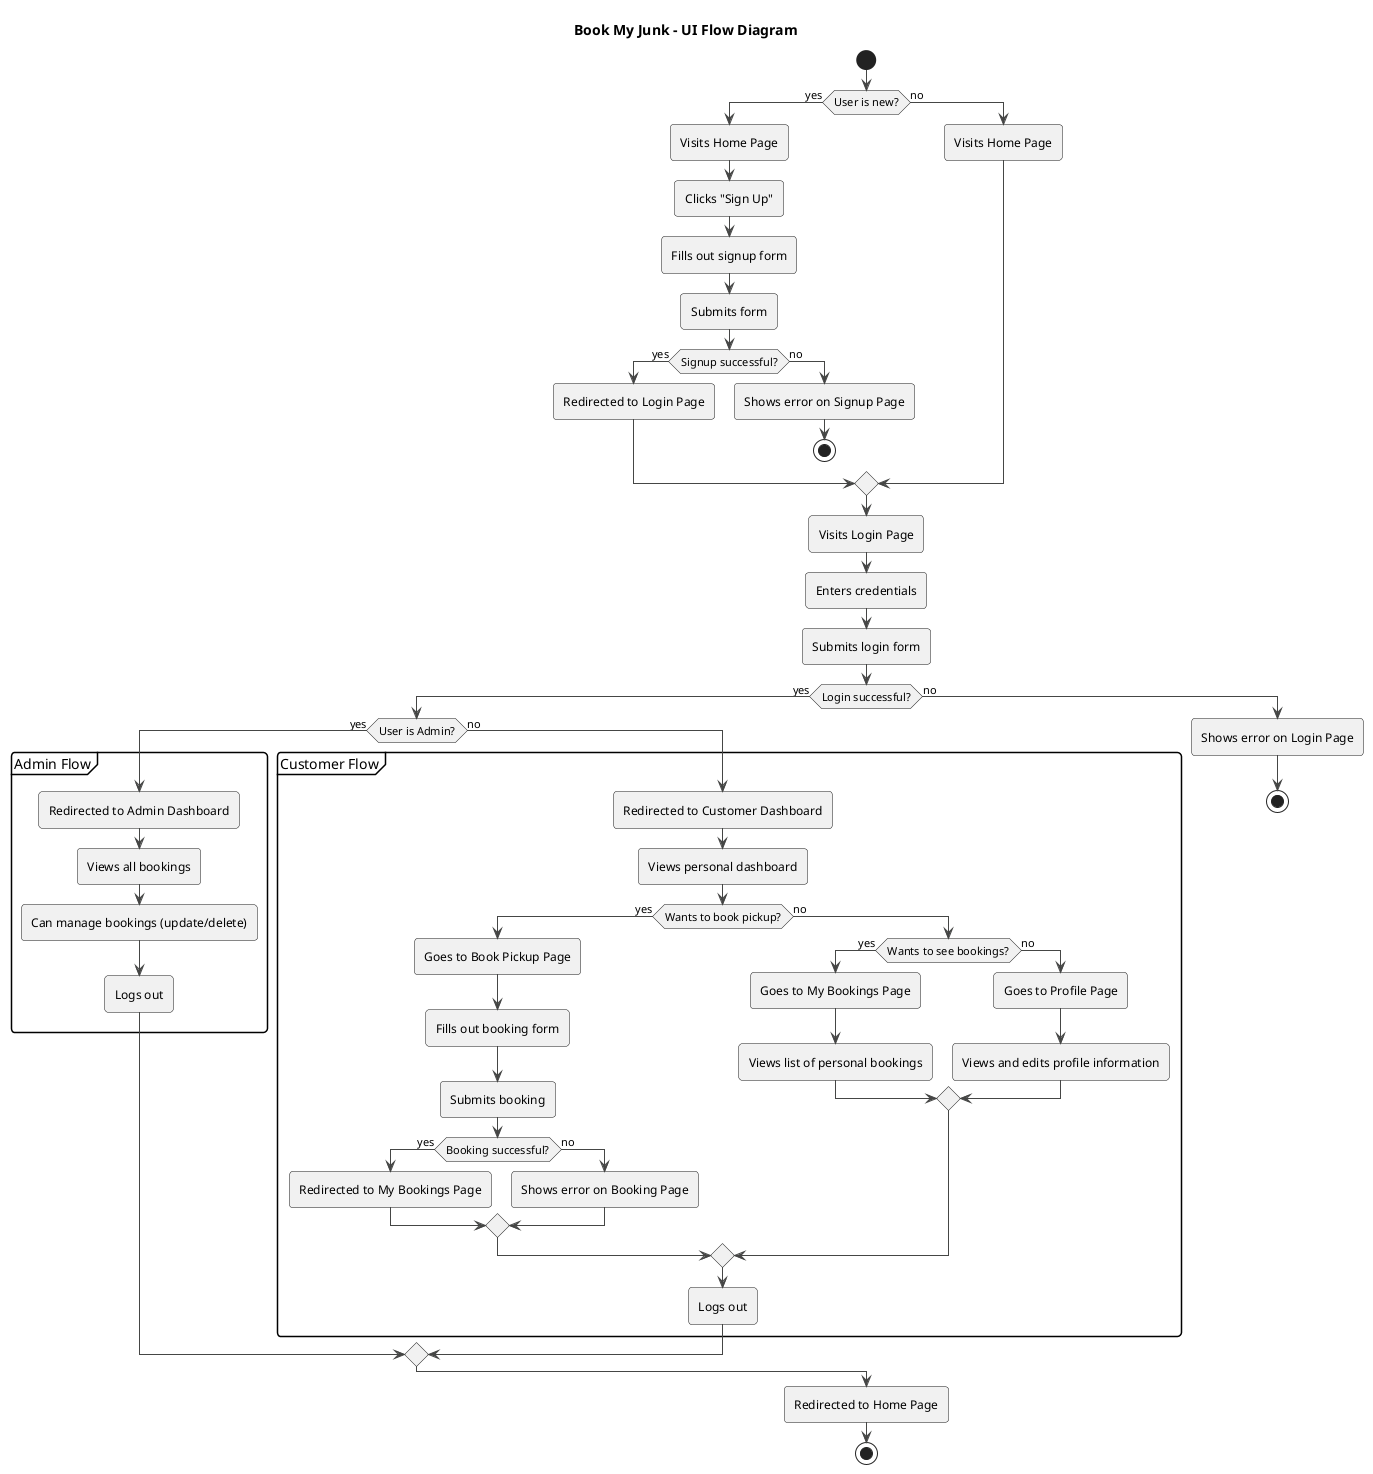 @startuml
!theme vibrant
title Book My Junk - UI Flow Diagram

start

if (User is new?) then (yes)
  :Visits Home Page;
  :Clicks "Sign Up";
  :Fills out signup form;
  :Submits form;
  if (Signup successful?) then (yes)
    :Redirected to Login Page;
  else (no)
    :Shows error on Signup Page;
    stop
  endif
else (no)
  :Visits Home Page;
endif

:Visits Login Page;
:Enters credentials;
:Submits login form;

if (Login successful?) then (yes)
  if (User is Admin?) then (yes)
    partition "Admin Flow" {
      :Redirected to Admin Dashboard;
      :Views all bookings;
      :Can manage bookings (update/delete);
      :Logs out;
    }
  else (no)
    partition "Customer Flow" {
      :Redirected to Customer Dashboard;
      :Views personal dashboard;
      if (Wants to book pickup?) then (yes)
        :Goes to Book Pickup Page;
        :Fills out booking form;
        :Submits booking;
        if (Booking successful?) then (yes)
          :Redirected to My Bookings Page;
        else (no)
          :Shows error on Booking Page;
        endif
      else (no)
        if (Wants to see bookings?) then (yes)
          :Goes to My Bookings Page;
          :Views list of personal bookings;
        else (no)
          :Goes to Profile Page;
          :Views and edits profile information;
        endif
      endif
      :Logs out;
    }
  endif
else (no)
  :Shows error on Login Page;
  stop
endif

:Redirected to Home Page;

stop
@enduml
